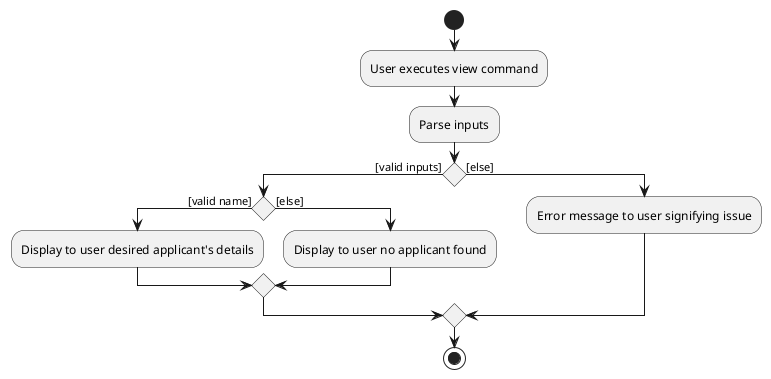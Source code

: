 @startuml
'https://plantuml.com/activity-diagram-beta

start
:User executes view command;
:Parse inputs;
if () then ([valid inputs])
    if () then ([valid name])
    :Display to user desired applicant's details;
    else ([else])
    :Display to user no applicant found;
    endif
else ([else])
:Error message to user signifying issue;
endif

stop

@enduml
